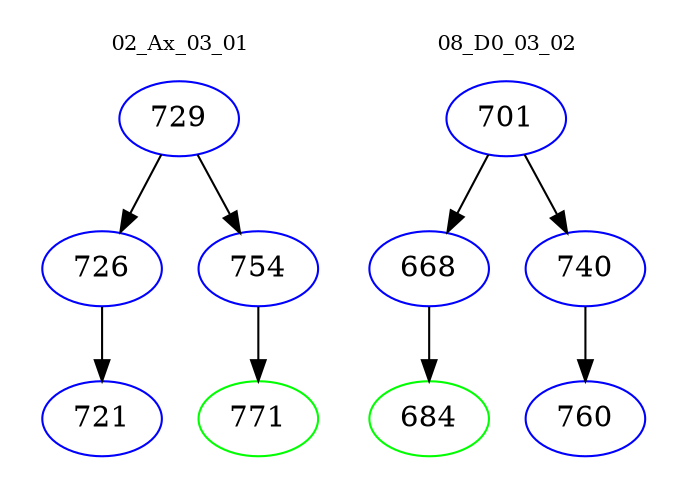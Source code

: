 digraph{
subgraph cluster_0 {
color = white
label = "02_Ax_03_01";
fontsize=10;
T0_729 [label="729", color="blue"]
T0_729 -> T0_726 [color="black"]
T0_726 [label="726", color="blue"]
T0_726 -> T0_721 [color="black"]
T0_721 [label="721", color="blue"]
T0_729 -> T0_754 [color="black"]
T0_754 [label="754", color="blue"]
T0_754 -> T0_771 [color="black"]
T0_771 [label="771", color="green"]
}
subgraph cluster_1 {
color = white
label = "08_D0_03_02";
fontsize=10;
T1_701 [label="701", color="blue"]
T1_701 -> T1_668 [color="black"]
T1_668 [label="668", color="blue"]
T1_668 -> T1_684 [color="black"]
T1_684 [label="684", color="green"]
T1_701 -> T1_740 [color="black"]
T1_740 [label="740", color="blue"]
T1_740 -> T1_760 [color="black"]
T1_760 [label="760", color="blue"]
}
}
